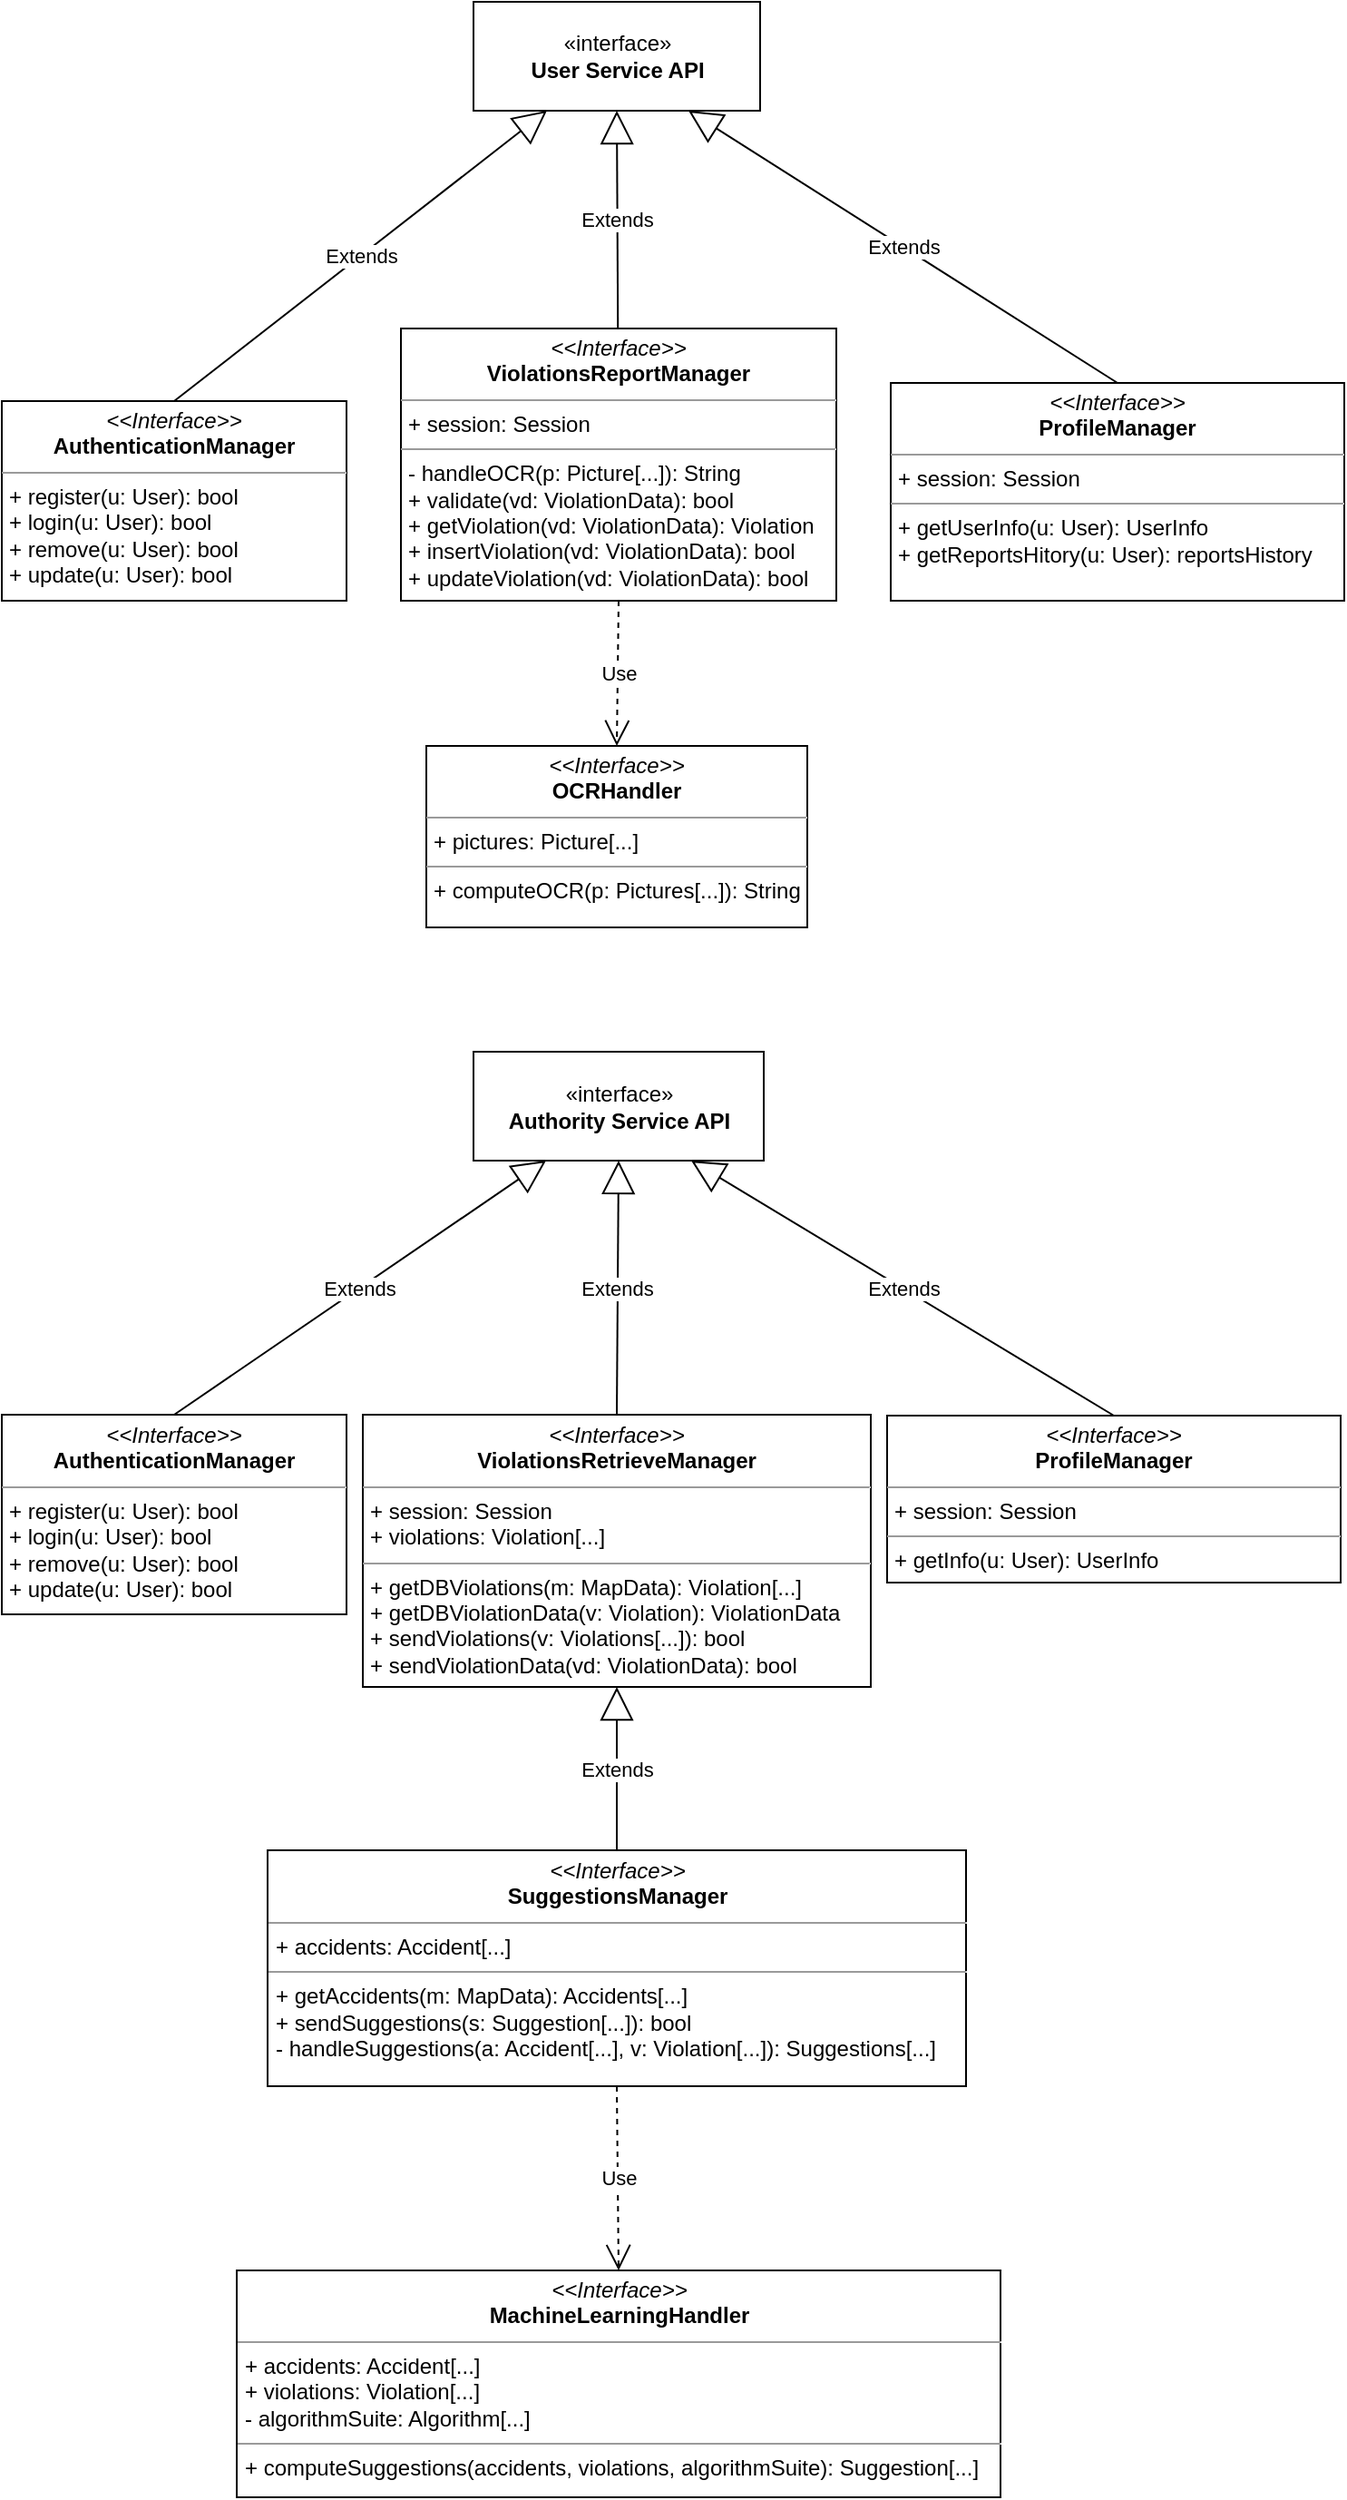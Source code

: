 <mxfile version="12.3.2" type="device" pages="1"><diagram id="dhHi-4ruFQ3qbpWP9fei" name="Page-1"><mxGraphModel dx="1024" dy="592" grid="1" gridSize="10" guides="1" tooltips="1" connect="1" arrows="1" fold="1" page="1" pageScale="1" pageWidth="827" pageHeight="1169" math="0" shadow="0"><root><mxCell id="0"/><mxCell id="1" parent="0"/><mxCell id="ZZgEJVMK_xAPIUpK2oNK-1" value="«interface»&lt;br&gt;&lt;b&gt;User Service API&lt;br&gt;&lt;/b&gt;" style="html=1;" parent="1" vertex="1"><mxGeometry x="280" y="20" width="158" height="60" as="geometry"/></mxCell><mxCell id="ZZgEJVMK_xAPIUpK2oNK-11" value="&lt;p style=&quot;margin: 0px ; margin-top: 4px ; text-align: center&quot;&gt;&lt;i&gt;&amp;lt;&amp;lt;Interface&amp;gt;&amp;gt;&lt;/i&gt;&lt;br&gt;&lt;b&gt;AuthenticationManager&lt;/b&gt;&lt;/p&gt;&lt;hr size=&quot;1&quot;&gt;&lt;p style=&quot;margin: 0px ; margin-left: 4px&quot;&gt;&lt;span&gt;+ register(u: User): bool&lt;/span&gt;&lt;br&gt;&lt;/p&gt;&lt;p style=&quot;margin: 0px ; margin-left: 4px&quot;&gt;+ login(u: User): bool&lt;/p&gt;&lt;p style=&quot;margin: 0px ; margin-left: 4px&quot;&gt;+ remove(u: User): bool&lt;/p&gt;&lt;p style=&quot;margin: 0px ; margin-left: 4px&quot;&gt;+ update(u: User): bool&lt;/p&gt;" style="verticalAlign=top;align=left;overflow=fill;fontSize=12;fontFamily=Helvetica;html=1;" parent="1" vertex="1"><mxGeometry x="20" y="240" width="190" height="110" as="geometry"/></mxCell><mxCell id="ZZgEJVMK_xAPIUpK2oNK-13" value="&lt;p style=&quot;margin: 0px ; margin-top: 4px ; text-align: center&quot;&gt;&lt;i&gt;&amp;lt;&amp;lt;Interface&amp;gt;&amp;gt;&lt;/i&gt;&lt;br&gt;&lt;b&gt;ViolationsReportManager&lt;/b&gt;&lt;/p&gt;&lt;hr size=&quot;1&quot;&gt;&lt;p style=&quot;margin: 0px ; margin-left: 4px&quot;&gt;+ session: Session&lt;br&gt;&lt;/p&gt;&lt;hr size=&quot;1&quot;&gt;&lt;p style=&quot;margin: 0px ; margin-left: 4px&quot;&gt;- handleOCR(p: Picture[...]): String&lt;br&gt;+ validate(vd: ViolationData): bool&lt;/p&gt;&lt;p style=&quot;margin: 0px ; margin-left: 4px&quot;&gt;+ getViolation(vd: ViolationData): Violation&lt;/p&gt;&lt;p style=&quot;margin: 0px ; margin-left: 4px&quot;&gt;+ insertViolation(vd: ViolationData): bool&lt;/p&gt;&lt;p style=&quot;margin: 0px ; margin-left: 4px&quot;&gt;+ updateViolation(vd: ViolationData): bool&lt;/p&gt;" style="verticalAlign=top;align=left;overflow=fill;fontSize=12;fontFamily=Helvetica;html=1;" parent="1" vertex="1"><mxGeometry x="240" y="200" width="240" height="150" as="geometry"/></mxCell><mxCell id="ZZgEJVMK_xAPIUpK2oNK-14" value="&lt;p style=&quot;margin: 0px ; margin-top: 4px ; text-align: center&quot;&gt;&lt;i&gt;&amp;lt;&amp;lt;Interface&amp;gt;&amp;gt;&lt;/i&gt;&lt;br&gt;&lt;b&gt;ProfileManager&lt;/b&gt;&lt;/p&gt;&lt;hr size=&quot;1&quot;&gt;&lt;p style=&quot;margin: 0px ; margin-left: 4px&quot;&gt;+ session: Session&lt;br&gt;&lt;/p&gt;&lt;hr size=&quot;1&quot;&gt;&lt;p style=&quot;margin: 0px ; margin-left: 4px&quot;&gt;+ getUserInfo(u: User): UserInfo&lt;br&gt;+ getReportsHitory(u: User): reportsHistory&lt;/p&gt;" style="verticalAlign=top;align=left;overflow=fill;fontSize=12;fontFamily=Helvetica;html=1;" parent="1" vertex="1"><mxGeometry x="510" y="230" width="250" height="120" as="geometry"/></mxCell><mxCell id="ZZgEJVMK_xAPIUpK2oNK-17" value="Extends" style="endArrow=block;endSize=16;endFill=0;html=1;entryX=0.5;entryY=1;entryDx=0;entryDy=0;" parent="1" source="ZZgEJVMK_xAPIUpK2oNK-13" target="ZZgEJVMK_xAPIUpK2oNK-1" edge="1"><mxGeometry width="160" relative="1" as="geometry"><mxPoint x="360" y="140" as="sourcePoint"/><mxPoint x="520" y="140" as="targetPoint"/></mxGeometry></mxCell><mxCell id="ZZgEJVMK_xAPIUpK2oNK-25" value="Extends" style="endArrow=block;endSize=16;endFill=0;html=1;exitX=0.5;exitY=0;exitDx=0;exitDy=0;" parent="1" source="ZZgEJVMK_xAPIUpK2oNK-11" target="ZZgEJVMK_xAPIUpK2oNK-1" edge="1"><mxGeometry width="160" relative="1" as="geometry"><mxPoint x="20" y="370" as="sourcePoint"/><mxPoint x="180" y="370" as="targetPoint"/></mxGeometry></mxCell><mxCell id="ZZgEJVMK_xAPIUpK2oNK-26" value="Extends" style="endArrow=block;endSize=16;endFill=0;html=1;exitX=0.5;exitY=0;exitDx=0;exitDy=0;entryX=0.75;entryY=1;entryDx=0;entryDy=0;" parent="1" source="ZZgEJVMK_xAPIUpK2oNK-14" target="ZZgEJVMK_xAPIUpK2oNK-1" edge="1"><mxGeometry width="160" relative="1" as="geometry"><mxPoint x="620" y="150" as="sourcePoint"/><mxPoint x="780" y="150" as="targetPoint"/></mxGeometry></mxCell><mxCell id="ZZgEJVMK_xAPIUpK2oNK-27" value="«interface»&lt;br&gt;&lt;b&gt;Authority Service API&lt;/b&gt;" style="html=1;" parent="1" vertex="1"><mxGeometry x="280" y="598.5" width="160" height="60" as="geometry"/></mxCell><mxCell id="ZZgEJVMK_xAPIUpK2oNK-30" value="&lt;p style=&quot;margin: 0px ; margin-top: 4px ; text-align: center&quot;&gt;&lt;i&gt;&amp;lt;&amp;lt;Interface&amp;gt;&amp;gt;&lt;/i&gt;&lt;br&gt;&lt;b&gt;AuthenticationManager&lt;/b&gt;&lt;/p&gt;&lt;hr size=&quot;1&quot;&gt;&lt;p style=&quot;margin: 0px ; margin-left: 4px&quot;&gt;&lt;span&gt;+ register(u: User): bool&lt;/span&gt;&lt;br&gt;&lt;/p&gt;&lt;p style=&quot;margin: 0px ; margin-left: 4px&quot;&gt;+ login(u: User): bool&lt;/p&gt;&lt;p style=&quot;margin: 0px ; margin-left: 4px&quot;&gt;+ remove(u: User): bool&lt;/p&gt;&lt;p style=&quot;margin: 0px ; margin-left: 4px&quot;&gt;+ update(u: User): bool&lt;/p&gt;" style="verticalAlign=top;align=left;overflow=fill;fontSize=12;fontFamily=Helvetica;html=1;" parent="1" vertex="1"><mxGeometry x="20" y="798.5" width="190" height="110" as="geometry"/></mxCell><mxCell id="ZZgEJVMK_xAPIUpK2oNK-31" value="Extends" style="endArrow=block;endSize=16;endFill=0;html=1;entryX=0.25;entryY=1;entryDx=0;entryDy=0;exitX=0.5;exitY=0;exitDx=0;exitDy=0;" parent="1" source="ZZgEJVMK_xAPIUpK2oNK-30" target="ZZgEJVMK_xAPIUpK2oNK-27" edge="1"><mxGeometry width="160" relative="1" as="geometry"><mxPoint x="110" y="718.5" as="sourcePoint"/><mxPoint x="270" y="718.5" as="targetPoint"/></mxGeometry></mxCell><mxCell id="ZZgEJVMK_xAPIUpK2oNK-33" value="Extends" style="endArrow=block;endSize=16;endFill=0;html=1;entryX=0.5;entryY=1;entryDx=0;entryDy=0;exitX=0.5;exitY=0;exitDx=0;exitDy=0;" parent="1" source="ZZgEJVMK_xAPIUpK2oNK-36" target="ZZgEJVMK_xAPIUpK2oNK-27" edge="1"><mxGeometry width="160" relative="1" as="geometry"><mxPoint x="370" y="798.5" as="sourcePoint"/><mxPoint x="470" y="738.5" as="targetPoint"/></mxGeometry></mxCell><mxCell id="ZZgEJVMK_xAPIUpK2oNK-36" value="&lt;p style=&quot;margin: 0px ; margin-top: 4px ; text-align: center&quot;&gt;&lt;i&gt;&amp;lt;&amp;lt;Interface&amp;gt;&amp;gt;&lt;/i&gt;&lt;br&gt;&lt;b&gt;ViolationsRetrieveManager&lt;/b&gt;&lt;/p&gt;&lt;hr size=&quot;1&quot;&gt;&lt;p style=&quot;margin: 0px ; margin-left: 4px&quot;&gt;+ session: Session&lt;br&gt;&lt;/p&gt;&lt;p style=&quot;margin: 0px ; margin-left: 4px&quot;&gt;+ violations: Violation[...]&lt;/p&gt;&lt;hr size=&quot;1&quot;&gt;&lt;p style=&quot;margin: 0px 0px 0px 4px&quot;&gt;+ getDBViolations(m: MapData): Violation[...]&lt;br&gt;&lt;/p&gt;&lt;p style=&quot;margin: 0px 0px 0px 4px&quot;&gt;+ getDBViolationData(v: Violation): ViolationData&lt;/p&gt;&lt;p style=&quot;margin: 0px 0px 0px 4px&quot;&gt;+ sendViolations(v: Violations[...]): bool&lt;/p&gt;&lt;p style=&quot;margin: 0px 0px 0px 4px&quot;&gt;+ sendViolationData(vd: ViolationData): bool&amp;nbsp;&lt;/p&gt;" style="verticalAlign=top;align=left;overflow=fill;fontSize=12;fontFamily=Helvetica;html=1;" parent="1" vertex="1"><mxGeometry x="219" y="798.5" width="280" height="150" as="geometry"/></mxCell><mxCell id="ZZgEJVMK_xAPIUpK2oNK-37" value="&lt;p style=&quot;margin: 0px ; margin-top: 4px ; text-align: center&quot;&gt;&lt;i&gt;&amp;lt;&amp;lt;Interface&amp;gt;&amp;gt;&lt;/i&gt;&lt;br&gt;&lt;b&gt;ProfileManager&lt;/b&gt;&lt;/p&gt;&lt;hr size=&quot;1&quot;&gt;&lt;p style=&quot;margin: 0px ; margin-left: 4px&quot;&gt;+ session: Session&lt;br&gt;&lt;/p&gt;&lt;hr size=&quot;1&quot;&gt;&lt;p style=&quot;margin: 0px ; margin-left: 4px&quot;&gt;+ getInfo(u: User): UserInfo&lt;br&gt;&lt;br&gt;&lt;/p&gt;" style="verticalAlign=top;align=left;overflow=fill;fontSize=12;fontFamily=Helvetica;html=1;" parent="1" vertex="1"><mxGeometry x="508" y="799" width="250" height="92" as="geometry"/></mxCell><mxCell id="ZZgEJVMK_xAPIUpK2oNK-38" value="Extends" style="endArrow=block;endSize=16;endFill=0;html=1;entryX=0.75;entryY=1;entryDx=0;entryDy=0;exitX=0.5;exitY=0;exitDx=0;exitDy=0;" parent="1" source="ZZgEJVMK_xAPIUpK2oNK-37" target="ZZgEJVMK_xAPIUpK2oNK-27" edge="1"><mxGeometry width="160" relative="1" as="geometry"><mxPoint x="660" y="738.5" as="sourcePoint"/><mxPoint x="645.5" y="678.5" as="targetPoint"/></mxGeometry></mxCell><mxCell id="ZZgEJVMK_xAPIUpK2oNK-39" value="&lt;p style=&quot;margin: 0px ; margin-top: 4px ; text-align: center&quot;&gt;&lt;i&gt;&amp;lt;&amp;lt;Interface&amp;gt;&amp;gt;&lt;/i&gt;&lt;br&gt;&lt;b&gt;SuggestionsManager&lt;/b&gt;&lt;/p&gt;&lt;hr size=&quot;1&quot;&gt;&lt;p style=&quot;margin: 0px ; margin-left: 4px&quot;&gt;+ accidents: Accident[...]&lt;br&gt;&lt;/p&gt;&lt;hr size=&quot;1&quot;&gt;&lt;p style=&quot;margin: 0px 0px 0px 4px&quot;&gt;&lt;span&gt;+ getAccidents(m: MapData): Accidents[...]&lt;/span&gt;&lt;br&gt;&lt;/p&gt;&lt;p style=&quot;margin: 0px 0px 0px 4px&quot;&gt;&lt;span&gt;+ sendSuggestions(s: Suggestion[...]): bool&lt;/span&gt;&lt;/p&gt;&lt;p style=&quot;margin: 0px 0px 0px 4px&quot;&gt;&lt;span&gt;- handleSuggestions(a: Accident[...], v: Violation[...]): Suggestions[...]&lt;/span&gt;&lt;/p&gt;" style="verticalAlign=top;align=left;overflow=fill;fontSize=12;fontFamily=Helvetica;html=1;" parent="1" vertex="1"><mxGeometry x="166.5" y="1038.5" width="385" height="130" as="geometry"/></mxCell><mxCell id="ZZgEJVMK_xAPIUpK2oNK-42" value="Extends" style="endArrow=block;endSize=16;endFill=0;html=1;exitX=0.5;exitY=0;exitDx=0;exitDy=0;entryX=0.5;entryY=1;entryDx=0;entryDy=0;" parent="1" source="ZZgEJVMK_xAPIUpK2oNK-39" target="ZZgEJVMK_xAPIUpK2oNK-36" edge="1"><mxGeometry width="160" relative="1" as="geometry"><mxPoint x="360" y="1128.5" as="sourcePoint"/><mxPoint x="520" y="1128.5" as="targetPoint"/></mxGeometry></mxCell><mxCell id="ZZgEJVMK_xAPIUpK2oNK-48" value="&lt;p style=&quot;margin: 0px ; margin-top: 4px ; text-align: center&quot;&gt;&lt;i&gt;&amp;lt;&amp;lt;Interface&amp;gt;&amp;gt;&lt;/i&gt;&lt;br&gt;&lt;b&gt;MachineLearningHandler&lt;/b&gt;&lt;/p&gt;&lt;hr size=&quot;1&quot;&gt;&lt;p style=&quot;margin: 0px ; margin-left: 4px&quot;&gt;+ accidents: Accident[...]&lt;br&gt;+ violations: Violation[...]&lt;/p&gt;&lt;p style=&quot;margin: 0px ; margin-left: 4px&quot;&gt;- algorithmSuite: Algorithm[...]&lt;/p&gt;&lt;hr size=&quot;1&quot;&gt;&lt;p style=&quot;margin: 0px ; margin-left: 4px&quot;&gt;+ computeSuggestions(accidents, violations, algorithmSuite): Suggestion[...]&lt;/p&gt;&lt;p style=&quot;margin: 0px ; margin-left: 4px&quot;&gt;&lt;br&gt;&lt;/p&gt;" style="verticalAlign=top;align=left;overflow=fill;fontSize=12;fontFamily=Helvetica;html=1;" parent="1" vertex="1"><mxGeometry x="149.5" y="1270" width="421" height="125" as="geometry"/></mxCell><mxCell id="ZZgEJVMK_xAPIUpK2oNK-49" value="Use" style="endArrow=open;endSize=12;dashed=1;html=1;exitX=0.5;exitY=1;exitDx=0;exitDy=0;entryX=0.5;entryY=0;entryDx=0;entryDy=0;" parent="1" source="ZZgEJVMK_xAPIUpK2oNK-39" target="ZZgEJVMK_xAPIUpK2oNK-48" edge="1"><mxGeometry width="160" relative="1" as="geometry"><mxPoint x="490" y="1248.5" as="sourcePoint"/><mxPoint x="650" y="1248.5" as="targetPoint"/></mxGeometry></mxCell><mxCell id="ZZgEJVMK_xAPIUpK2oNK-51" value="&lt;p style=&quot;margin: 0px ; margin-top: 4px ; text-align: center&quot;&gt;&lt;i&gt;&amp;lt;&amp;lt;Interface&amp;gt;&amp;gt;&lt;/i&gt;&lt;br&gt;&lt;b&gt;OCRHandler&lt;/b&gt;&lt;/p&gt;&lt;hr size=&quot;1&quot;&gt;&lt;p style=&quot;margin: 0px ; margin-left: 4px&quot;&gt;+ pictures: Picture[...]&lt;/p&gt;&lt;hr size=&quot;1&quot;&gt;&lt;p style=&quot;margin: 0px ; margin-left: 4px&quot;&gt;+ computeOCR(p: Pictures[...]): String&lt;br&gt;&lt;br&gt;&lt;/p&gt;" style="verticalAlign=top;align=left;overflow=fill;fontSize=12;fontFamily=Helvetica;html=1;" parent="1" vertex="1"><mxGeometry x="254" y="430" width="210" height="100" as="geometry"/></mxCell><mxCell id="ZZgEJVMK_xAPIUpK2oNK-52" value="Use" style="endArrow=open;endSize=12;dashed=1;html=1;exitX=0.5;exitY=1;exitDx=0;exitDy=0;entryX=0.5;entryY=0;entryDx=0;entryDy=0;" parent="1" source="ZZgEJVMK_xAPIUpK2oNK-13" target="ZZgEJVMK_xAPIUpK2oNK-51" edge="1"><mxGeometry width="160" relative="1" as="geometry"><mxPoint x="160" y="430" as="sourcePoint"/><mxPoint x="320" y="430" as="targetPoint"/></mxGeometry></mxCell></root></mxGraphModel></diagram></mxfile>